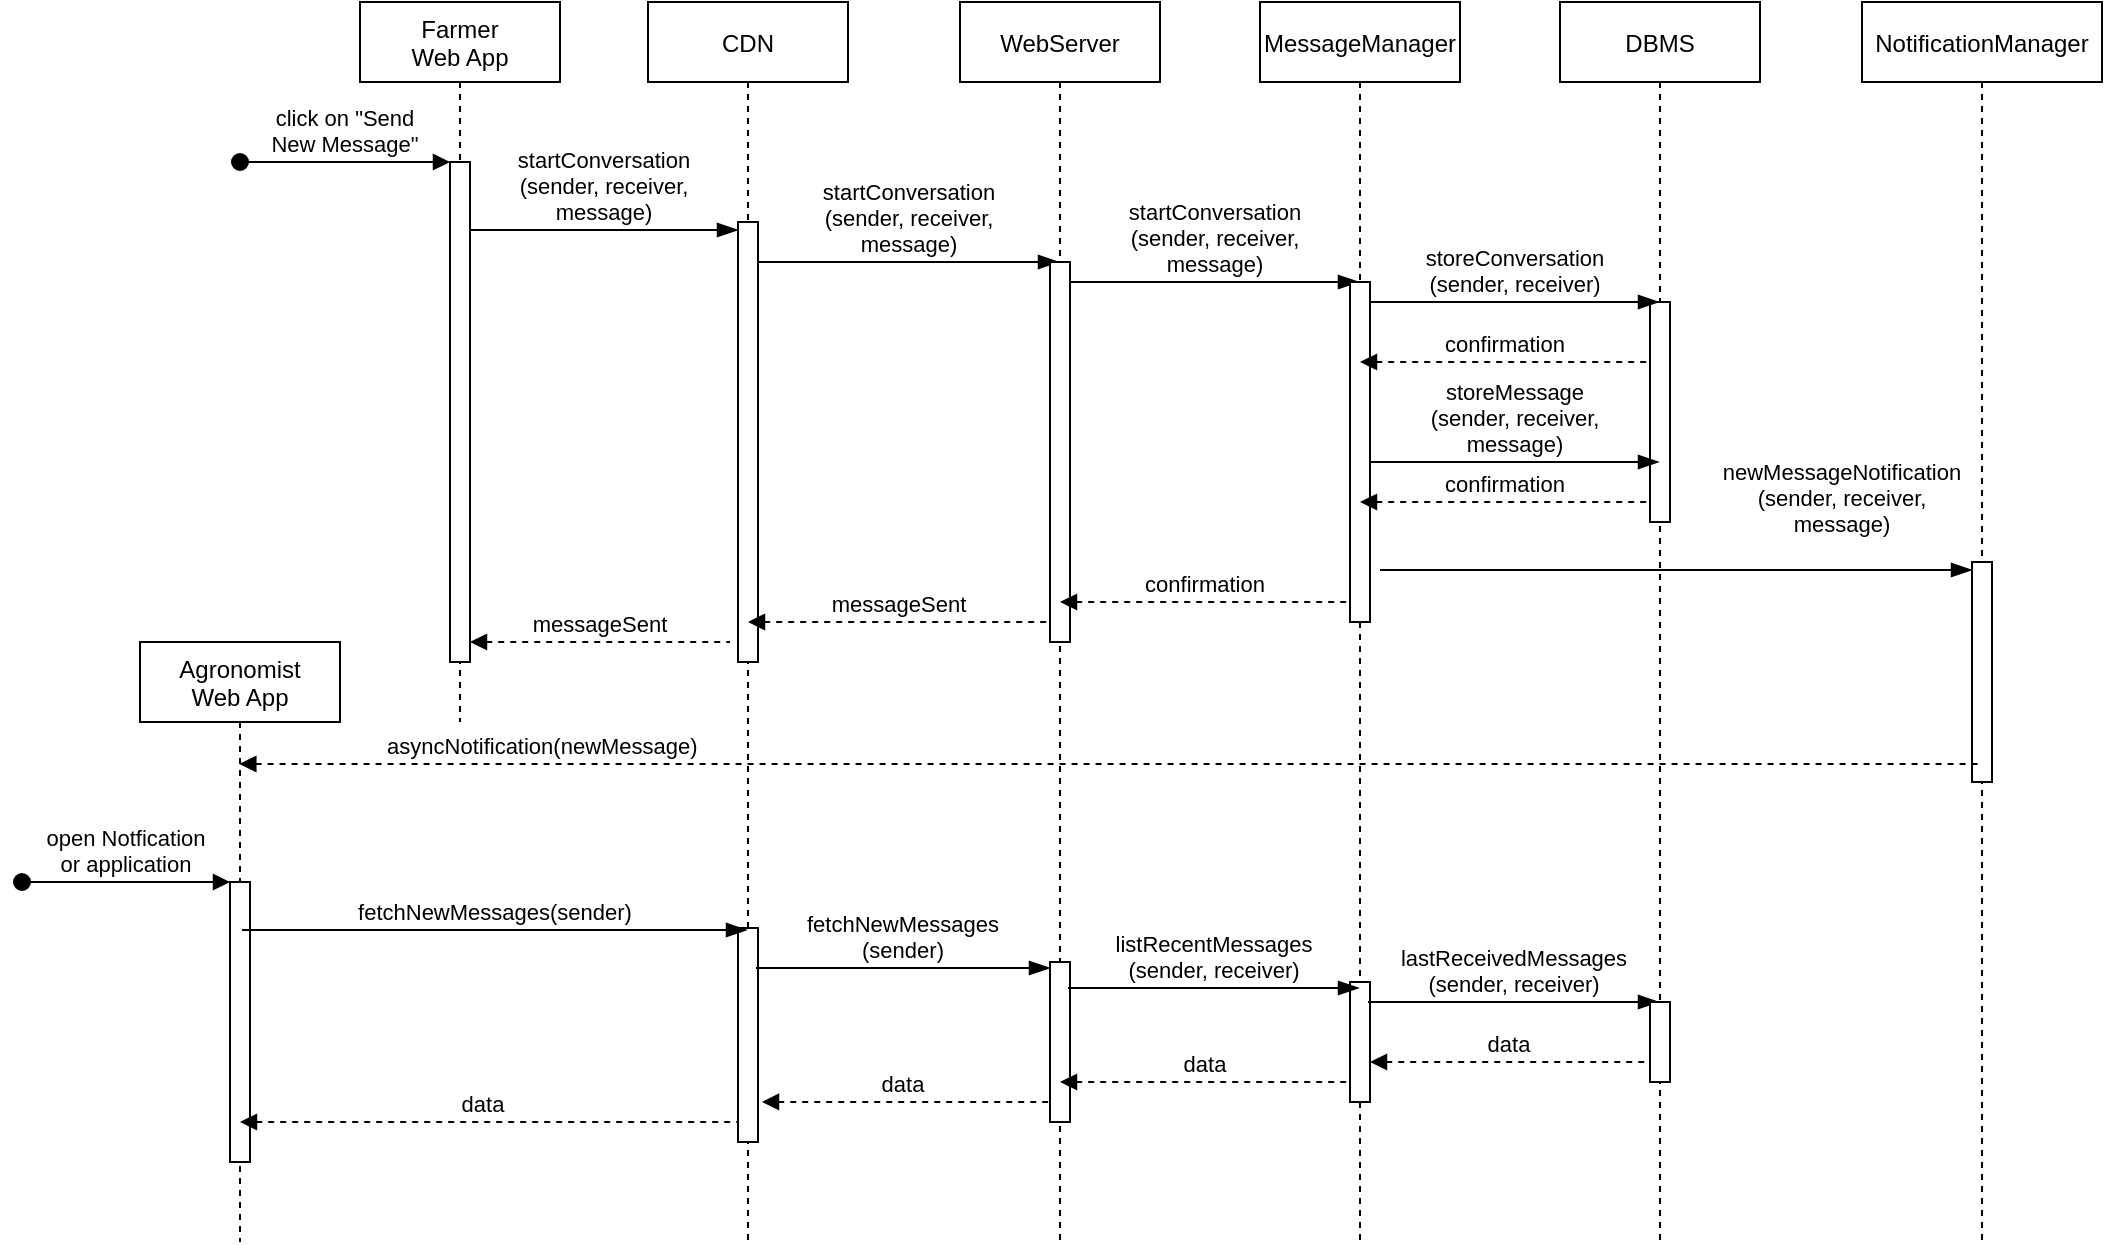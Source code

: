 <mxfile version="16.2.1" type="device"><diagram id="k4JGAeEoRlXIOm1BFo8L" name="AskExperts"><mxGraphModel dx="1550" dy="824" grid="1" gridSize="10" guides="1" tooltips="1" connect="1" arrows="1" fold="1" page="1" pageScale="1" pageWidth="827" pageHeight="1169" math="0" shadow="0"><root><mxCell id="Ojzdt16KxYzxCJEHhgzk-0"/><mxCell id="Ojzdt16KxYzxCJEHhgzk-1" parent="Ojzdt16KxYzxCJEHhgzk-0"/><mxCell id="hN3v8TclW2o1EqIxr-IV-0" value="Farmer&#xA;Web App" style="shape=umlLifeline;perimeter=lifelinePerimeter;container=1;collapsible=0;recursiveResize=0;rounded=0;shadow=0;strokeWidth=1;" parent="Ojzdt16KxYzxCJEHhgzk-1" vertex="1"><mxGeometry x="219" y="120" width="100" height="360" as="geometry"/></mxCell><mxCell id="hN3v8TclW2o1EqIxr-IV-1" value="" style="points=[];perimeter=orthogonalPerimeter;rounded=0;shadow=0;strokeWidth=1;" parent="hN3v8TclW2o1EqIxr-IV-0" vertex="1"><mxGeometry x="45" y="80" width="10" height="250" as="geometry"/></mxCell><mxCell id="hN3v8TclW2o1EqIxr-IV-2" value="click on &quot;Send&#xA;New Message&quot;" style="verticalAlign=bottom;startArrow=oval;endArrow=block;startSize=8;shadow=0;strokeWidth=1;" parent="hN3v8TclW2o1EqIxr-IV-0" target="hN3v8TclW2o1EqIxr-IV-1" edge="1"><mxGeometry relative="1" as="geometry"><mxPoint x="-60" y="80" as="sourcePoint"/></mxGeometry></mxCell><mxCell id="hN3v8TclW2o1EqIxr-IV-10" value="startConversation&#xA;(sender, receiver,&#xA;message)" style="verticalAlign=bottom;endArrow=blockThin;endSize=8;shadow=0;strokeWidth=1;endFill=1;" parent="Ojzdt16KxYzxCJEHhgzk-1" edge="1"><mxGeometry relative="1" as="geometry"><mxPoint x="408" y="234" as="targetPoint"/><mxPoint x="274" y="234" as="sourcePoint"/></mxGeometry></mxCell><mxCell id="dUDHldm33yExhcYdOQg7-0" value="Agronomist&#xA;Web App" style="shape=umlLifeline;perimeter=lifelinePerimeter;container=1;collapsible=0;recursiveResize=0;rounded=0;shadow=0;strokeWidth=1;" vertex="1" parent="Ojzdt16KxYzxCJEHhgzk-1"><mxGeometry x="109" y="440" width="100" height="300" as="geometry"/></mxCell><mxCell id="dUDHldm33yExhcYdOQg7-1" value="" style="points=[];perimeter=orthogonalPerimeter;rounded=0;shadow=0;strokeWidth=1;" vertex="1" parent="dUDHldm33yExhcYdOQg7-0"><mxGeometry x="45" y="120" width="10" height="140" as="geometry"/></mxCell><mxCell id="dUDHldm33yExhcYdOQg7-2" value="open Notfication&#xA;or application" style="verticalAlign=bottom;startArrow=oval;endArrow=block;startSize=8;shadow=0;strokeWidth=1;" edge="1" parent="dUDHldm33yExhcYdOQg7-0" target="dUDHldm33yExhcYdOQg7-1"><mxGeometry relative="1" as="geometry"><mxPoint x="-59" y="120" as="sourcePoint"/></mxGeometry></mxCell><mxCell id="dUDHldm33yExhcYdOQg7-5" value="CDN" style="shape=umlLifeline;perimeter=lifelinePerimeter;container=1;collapsible=0;recursiveResize=0;rounded=0;shadow=0;strokeWidth=1;" vertex="1" parent="Ojzdt16KxYzxCJEHhgzk-1"><mxGeometry x="363" y="120" width="100" height="620" as="geometry"/></mxCell><mxCell id="dUDHldm33yExhcYdOQg7-6" value="" style="points=[];perimeter=orthogonalPerimeter;rounded=0;shadow=0;strokeWidth=1;" vertex="1" parent="dUDHldm33yExhcYdOQg7-5"><mxGeometry x="45" y="110" width="10" height="220" as="geometry"/></mxCell><mxCell id="dUDHldm33yExhcYdOQg7-30" value="startConversation&#xA;(sender, receiver,&#xA;message)" style="verticalAlign=bottom;endArrow=blockThin;endSize=8;shadow=0;strokeWidth=1;endFill=1;" edge="1" parent="dUDHldm33yExhcYdOQg7-5" target="dUDHldm33yExhcYdOQg7-10"><mxGeometry relative="1" as="geometry"><mxPoint x="180" y="130.0" as="targetPoint"/><mxPoint x="55" y="130.0" as="sourcePoint"/></mxGeometry></mxCell><mxCell id="dUDHldm33yExhcYdOQg7-46" value="" style="points=[];perimeter=orthogonalPerimeter;rounded=0;shadow=0;strokeWidth=1;" vertex="1" parent="dUDHldm33yExhcYdOQg7-5"><mxGeometry x="45" y="463" width="10" height="107" as="geometry"/></mxCell><mxCell id="dUDHldm33yExhcYdOQg7-59" value="data" style="verticalAlign=bottom;endArrow=none;endSize=8;shadow=0;strokeWidth=1;endFill=0;startArrow=block;startFill=1;dashed=1;" edge="1" parent="dUDHldm33yExhcYdOQg7-5" source="dUDHldm33yExhcYdOQg7-0"><mxGeometry x="-0.024" relative="1" as="geometry"><mxPoint x="45" y="560" as="targetPoint"/><mxPoint x="-80.0" y="560" as="sourcePoint"/><mxPoint as="offset"/></mxGeometry></mxCell><mxCell id="dUDHldm33yExhcYdOQg7-10" value="WebServer" style="shape=umlLifeline;perimeter=lifelinePerimeter;container=1;collapsible=0;recursiveResize=0;rounded=0;shadow=0;strokeWidth=1;" vertex="1" parent="Ojzdt16KxYzxCJEHhgzk-1"><mxGeometry x="519" y="120" width="100" height="620" as="geometry"/></mxCell><mxCell id="dUDHldm33yExhcYdOQg7-11" value="" style="points=[];perimeter=orthogonalPerimeter;rounded=0;shadow=0;strokeWidth=1;" vertex="1" parent="dUDHldm33yExhcYdOQg7-10"><mxGeometry x="45" y="130" width="10" height="190" as="geometry"/></mxCell><mxCell id="dUDHldm33yExhcYdOQg7-33" value="startConversation&#xA;(sender, receiver,&#xA;message)" style="verticalAlign=bottom;endArrow=blockThin;endSize=8;shadow=0;strokeWidth=1;endFill=1;" edge="1" parent="dUDHldm33yExhcYdOQg7-10" target="dUDHldm33yExhcYdOQg7-15"><mxGeometry relative="1" as="geometry"><mxPoint x="180" y="140.0" as="targetPoint"/><mxPoint x="55" y="140.0" as="sourcePoint"/></mxGeometry></mxCell><mxCell id="dUDHldm33yExhcYdOQg7-42" value="confirmation" style="verticalAlign=bottom;endArrow=none;endSize=8;shadow=0;strokeWidth=1;endFill=0;startArrow=block;startFill=1;dashed=1;" edge="1" parent="dUDHldm33yExhcYdOQg7-10" source="dUDHldm33yExhcYdOQg7-10"><mxGeometry relative="1" as="geometry"><mxPoint x="195" y="300" as="targetPoint"/><mxPoint x="70.0" y="300" as="sourcePoint"/></mxGeometry></mxCell><mxCell id="dUDHldm33yExhcYdOQg7-48" value="" style="points=[];perimeter=orthogonalPerimeter;rounded=0;shadow=0;strokeWidth=1;" vertex="1" parent="dUDHldm33yExhcYdOQg7-10"><mxGeometry x="45" y="480" width="10" height="80" as="geometry"/></mxCell><mxCell id="dUDHldm33yExhcYdOQg7-57" value="data" style="verticalAlign=bottom;endArrow=none;endSize=8;shadow=0;strokeWidth=1;endFill=0;startArrow=block;startFill=1;dashed=1;exitX=1.2;exitY=0.813;exitDx=0;exitDy=0;exitPerimeter=0;" edge="1" parent="dUDHldm33yExhcYdOQg7-10" source="dUDHldm33yExhcYdOQg7-46"><mxGeometry x="-0.024" relative="1" as="geometry"><mxPoint x="45" y="550" as="targetPoint"/><mxPoint x="-80.0" y="550" as="sourcePoint"/><mxPoint as="offset"/></mxGeometry></mxCell><mxCell id="dUDHldm33yExhcYdOQg7-15" value="MessageManager" style="shape=umlLifeline;perimeter=lifelinePerimeter;container=1;collapsible=0;recursiveResize=0;rounded=0;shadow=0;strokeWidth=1;" vertex="1" parent="Ojzdt16KxYzxCJEHhgzk-1"><mxGeometry x="669" y="120" width="100" height="620" as="geometry"/></mxCell><mxCell id="dUDHldm33yExhcYdOQg7-16" value="" style="points=[];perimeter=orthogonalPerimeter;rounded=0;shadow=0;strokeWidth=1;" vertex="1" parent="dUDHldm33yExhcYdOQg7-15"><mxGeometry x="45" y="140" width="10" height="170" as="geometry"/></mxCell><mxCell id="dUDHldm33yExhcYdOQg7-51" value="" style="points=[];perimeter=orthogonalPerimeter;rounded=0;shadow=0;strokeWidth=1;" vertex="1" parent="dUDHldm33yExhcYdOQg7-15"><mxGeometry x="45" y="490" width="10" height="60" as="geometry"/></mxCell><mxCell id="dUDHldm33yExhcYdOQg7-56" value="lastReceivedMessages&#xA;(sender, receiver)" style="verticalAlign=bottom;endArrow=blockThin;endSize=8;shadow=0;strokeWidth=1;endFill=1;" edge="1" parent="dUDHldm33yExhcYdOQg7-15" target="dUDHldm33yExhcYdOQg7-20"><mxGeometry relative="1" as="geometry"><mxPoint x="179" y="500" as="targetPoint"/><mxPoint x="54" y="500" as="sourcePoint"/></mxGeometry></mxCell><mxCell id="dUDHldm33yExhcYdOQg7-50" value="data" style="verticalAlign=bottom;endArrow=none;endSize=8;shadow=0;strokeWidth=1;endFill=0;startArrow=block;startFill=1;dashed=1;" edge="1" parent="dUDHldm33yExhcYdOQg7-15" source="dUDHldm33yExhcYdOQg7-10"><mxGeometry relative="1" as="geometry"><mxPoint x="45" y="540" as="targetPoint"/><mxPoint x="-67" y="540" as="sourcePoint"/></mxGeometry></mxCell><mxCell id="dUDHldm33yExhcYdOQg7-20" value="DBMS" style="shape=umlLifeline;perimeter=lifelinePerimeter;container=1;collapsible=0;recursiveResize=0;rounded=0;shadow=0;strokeWidth=1;" vertex="1" parent="Ojzdt16KxYzxCJEHhgzk-1"><mxGeometry x="819" y="120" width="100" height="620" as="geometry"/></mxCell><mxCell id="dUDHldm33yExhcYdOQg7-21" value="" style="points=[];perimeter=orthogonalPerimeter;rounded=0;shadow=0;strokeWidth=1;" vertex="1" parent="dUDHldm33yExhcYdOQg7-20"><mxGeometry x="45" y="150" width="10" height="110" as="geometry"/></mxCell><mxCell id="dUDHldm33yExhcYdOQg7-37" value="confirmation" style="verticalAlign=bottom;endArrow=none;endSize=8;shadow=0;strokeWidth=1;endFill=0;startArrow=block;startFill=1;dashed=1;" edge="1" parent="dUDHldm33yExhcYdOQg7-20" source="dUDHldm33yExhcYdOQg7-15"><mxGeometry relative="1" as="geometry"><mxPoint x="45" y="180.0" as="targetPoint"/><mxPoint x="-80.0" y="180.0" as="sourcePoint"/></mxGeometry></mxCell><mxCell id="dUDHldm33yExhcYdOQg7-39" value="confirmation" style="verticalAlign=bottom;endArrow=none;endSize=8;shadow=0;strokeWidth=1;endFill=0;startArrow=block;startFill=1;dashed=1;" edge="1" parent="dUDHldm33yExhcYdOQg7-20" source="dUDHldm33yExhcYdOQg7-15"><mxGeometry relative="1" as="geometry"><mxPoint x="45" y="250.0" as="targetPoint"/><mxPoint x="-80.0" y="250.0" as="sourcePoint"/></mxGeometry></mxCell><mxCell id="dUDHldm33yExhcYdOQg7-52" value="" style="points=[];perimeter=orthogonalPerimeter;rounded=0;shadow=0;strokeWidth=1;" vertex="1" parent="dUDHldm33yExhcYdOQg7-20"><mxGeometry x="45" y="500" width="10" height="40" as="geometry"/></mxCell><mxCell id="dUDHldm33yExhcYdOQg7-36" value="storeConversation&#xA;(sender, receiver)" style="verticalAlign=bottom;endArrow=blockThin;endSize=8;shadow=0;strokeWidth=1;endFill=1;" edge="1" parent="dUDHldm33yExhcYdOQg7-20" target="dUDHldm33yExhcYdOQg7-20"><mxGeometry relative="1" as="geometry"><mxPoint x="30.0" y="150.0" as="targetPoint"/><mxPoint x="-95.0" y="150.0" as="sourcePoint"/></mxGeometry></mxCell><mxCell id="dUDHldm33yExhcYdOQg7-25" value="NotificationManager" style="shape=umlLifeline;perimeter=lifelinePerimeter;container=1;collapsible=0;recursiveResize=0;rounded=0;shadow=0;strokeWidth=1;" vertex="1" parent="Ojzdt16KxYzxCJEHhgzk-1"><mxGeometry x="970" y="120" width="120" height="620" as="geometry"/></mxCell><mxCell id="dUDHldm33yExhcYdOQg7-26" value="" style="points=[];perimeter=orthogonalPerimeter;rounded=0;shadow=0;strokeWidth=1;" vertex="1" parent="dUDHldm33yExhcYdOQg7-25"><mxGeometry x="55" y="280" width="10" height="110" as="geometry"/></mxCell><mxCell id="dUDHldm33yExhcYdOQg7-38" value="storeMessage&#xA;(sender, receiver,&#xA;message)" style="verticalAlign=bottom;endArrow=blockThin;endSize=8;shadow=0;strokeWidth=1;endFill=1;" edge="1" parent="Ojzdt16KxYzxCJEHhgzk-1" target="dUDHldm33yExhcYdOQg7-20"><mxGeometry relative="1" as="geometry"><mxPoint x="849" y="350.0" as="targetPoint"/><mxPoint x="724.0" y="350.0" as="sourcePoint"/></mxGeometry></mxCell><mxCell id="dUDHldm33yExhcYdOQg7-41" value="newMessageNotification&#xA;(sender, receiver,&#xA;message)" style="verticalAlign=bottom;endArrow=blockThin;endSize=8;shadow=0;strokeWidth=1;endFill=1;" edge="1" parent="Ojzdt16KxYzxCJEHhgzk-1"><mxGeometry x="0.561" y="14" relative="1" as="geometry"><mxPoint x="1025" y="404" as="targetPoint"/><mxPoint x="729.0" y="404.0" as="sourcePoint"/><mxPoint as="offset"/></mxGeometry></mxCell><mxCell id="dUDHldm33yExhcYdOQg7-43" value="messageSent" style="verticalAlign=bottom;endArrow=none;endSize=8;shadow=0;strokeWidth=1;endFill=0;startArrow=block;startFill=1;dashed=1;" edge="1" parent="Ojzdt16KxYzxCJEHhgzk-1" source="dUDHldm33yExhcYdOQg7-5"><mxGeometry relative="1" as="geometry"><mxPoint x="564" y="430" as="targetPoint"/><mxPoint x="439.0" y="430" as="sourcePoint"/></mxGeometry></mxCell><mxCell id="dUDHldm33yExhcYdOQg7-44" value="messageSent" style="verticalAlign=bottom;endArrow=none;endSize=8;shadow=0;strokeWidth=1;endFill=0;startArrow=block;startFill=1;dashed=1;" edge="1" parent="Ojzdt16KxYzxCJEHhgzk-1" source="hN3v8TclW2o1EqIxr-IV-1"><mxGeometry relative="1" as="geometry"><mxPoint x="404" y="440" as="targetPoint"/><mxPoint x="279.0" y="440" as="sourcePoint"/></mxGeometry></mxCell><mxCell id="dUDHldm33yExhcYdOQg7-45" value="asyncNotification(newMessage)" style="verticalAlign=bottom;endArrow=none;endSize=8;shadow=0;strokeWidth=1;endFill=0;startArrow=block;startFill=1;dashed=1;" edge="1" parent="Ojzdt16KxYzxCJEHhgzk-1"><mxGeometry x="-0.652" relative="1" as="geometry"><mxPoint x="1029.5" y="501" as="targetPoint"/><mxPoint x="158.667" y="501" as="sourcePoint"/><mxPoint as="offset"/></mxGeometry></mxCell><mxCell id="dUDHldm33yExhcYdOQg7-47" value="fetchNewMessages&#xA;(sender)" style="verticalAlign=bottom;endArrow=blockThin;endSize=8;shadow=0;strokeWidth=1;endFill=1;" edge="1" parent="Ojzdt16KxYzxCJEHhgzk-1" target="dUDHldm33yExhcYdOQg7-48"><mxGeometry relative="1" as="geometry"><mxPoint x="560" y="603" as="targetPoint"/><mxPoint x="417" y="603" as="sourcePoint"/></mxGeometry></mxCell><mxCell id="dUDHldm33yExhcYdOQg7-49" value="listRecentMessages&#xA;(sender, receiver)" style="verticalAlign=bottom;endArrow=blockThin;endSize=8;shadow=0;strokeWidth=1;endFill=1;" edge="1" parent="Ojzdt16KxYzxCJEHhgzk-1" target="dUDHldm33yExhcYdOQg7-15"><mxGeometry relative="1" as="geometry"><mxPoint x="698" y="613" as="targetPoint"/><mxPoint x="573" y="613" as="sourcePoint"/></mxGeometry></mxCell><mxCell id="dUDHldm33yExhcYdOQg7-54" value="data" style="verticalAlign=bottom;endArrow=none;endSize=8;shadow=0;strokeWidth=1;endFill=0;startArrow=block;startFill=1;dashed=1;" edge="1" parent="Ojzdt16KxYzxCJEHhgzk-1" source="dUDHldm33yExhcYdOQg7-51"><mxGeometry relative="1" as="geometry"><mxPoint x="863" y="650" as="targetPoint"/><mxPoint x="738" y="650" as="sourcePoint"/></mxGeometry></mxCell><mxCell id="dUDHldm33yExhcYdOQg7-58" value="fetchNewMessages(sender)" style="verticalAlign=bottom;endArrow=blockThin;endSize=8;shadow=0;strokeWidth=1;endFill=1;" edge="1" parent="Ojzdt16KxYzxCJEHhgzk-1" target="dUDHldm33yExhcYdOQg7-5"><mxGeometry relative="1" as="geometry"><mxPoint x="285" y="584" as="targetPoint"/><mxPoint x="160" y="584" as="sourcePoint"/></mxGeometry></mxCell></root></mxGraphModel></diagram></mxfile>